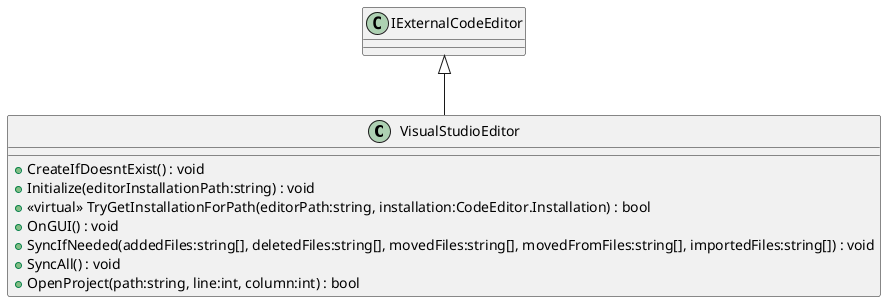 @startuml
class VisualStudioEditor {
    + CreateIfDoesntExist() : void
    + Initialize(editorInstallationPath:string) : void
    + <<virtual>> TryGetInstallationForPath(editorPath:string, installation:CodeEditor.Installation) : bool
    + OnGUI() : void
    + SyncIfNeeded(addedFiles:string[], deletedFiles:string[], movedFiles:string[], movedFromFiles:string[], importedFiles:string[]) : void
    + SyncAll() : void
    + OpenProject(path:string, line:int, column:int) : bool
}
IExternalCodeEditor <|-- VisualStudioEditor
@enduml
